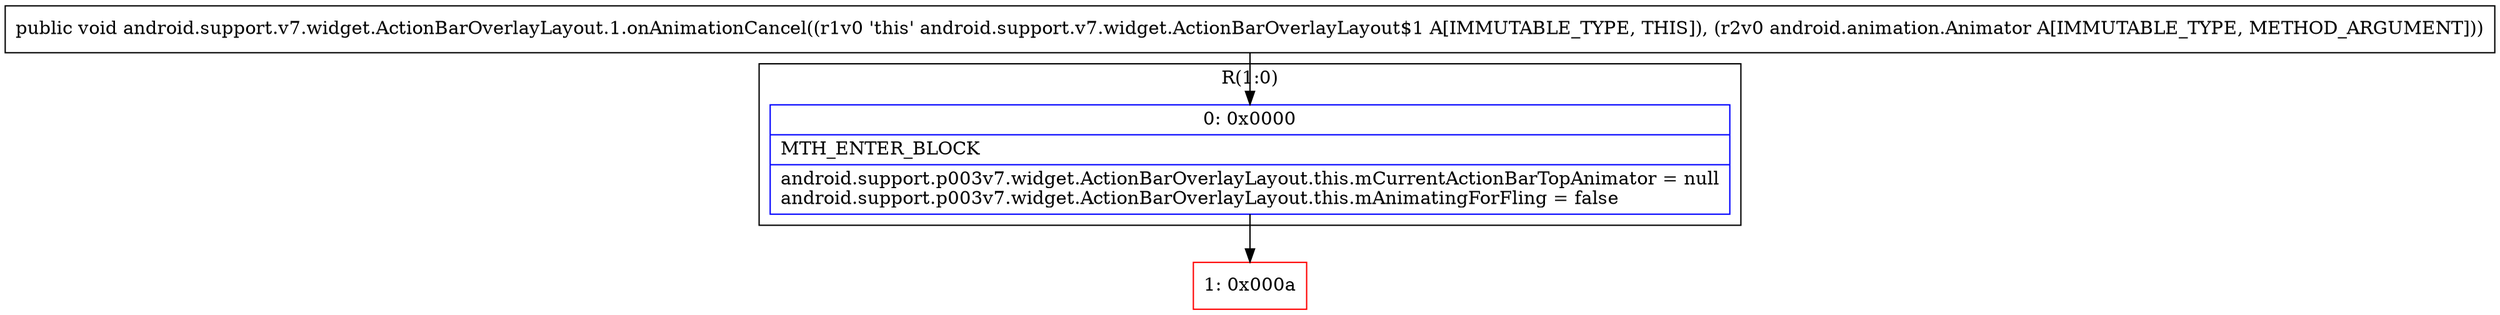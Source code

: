 digraph "CFG forandroid.support.v7.widget.ActionBarOverlayLayout.1.onAnimationCancel(Landroid\/animation\/Animator;)V" {
subgraph cluster_Region_1528128238 {
label = "R(1:0)";
node [shape=record,color=blue];
Node_0 [shape=record,label="{0\:\ 0x0000|MTH_ENTER_BLOCK\l|android.support.p003v7.widget.ActionBarOverlayLayout.this.mCurrentActionBarTopAnimator = null\landroid.support.p003v7.widget.ActionBarOverlayLayout.this.mAnimatingForFling = false\l}"];
}
Node_1 [shape=record,color=red,label="{1\:\ 0x000a}"];
MethodNode[shape=record,label="{public void android.support.v7.widget.ActionBarOverlayLayout.1.onAnimationCancel((r1v0 'this' android.support.v7.widget.ActionBarOverlayLayout$1 A[IMMUTABLE_TYPE, THIS]), (r2v0 android.animation.Animator A[IMMUTABLE_TYPE, METHOD_ARGUMENT])) }"];
MethodNode -> Node_0;
Node_0 -> Node_1;
}

